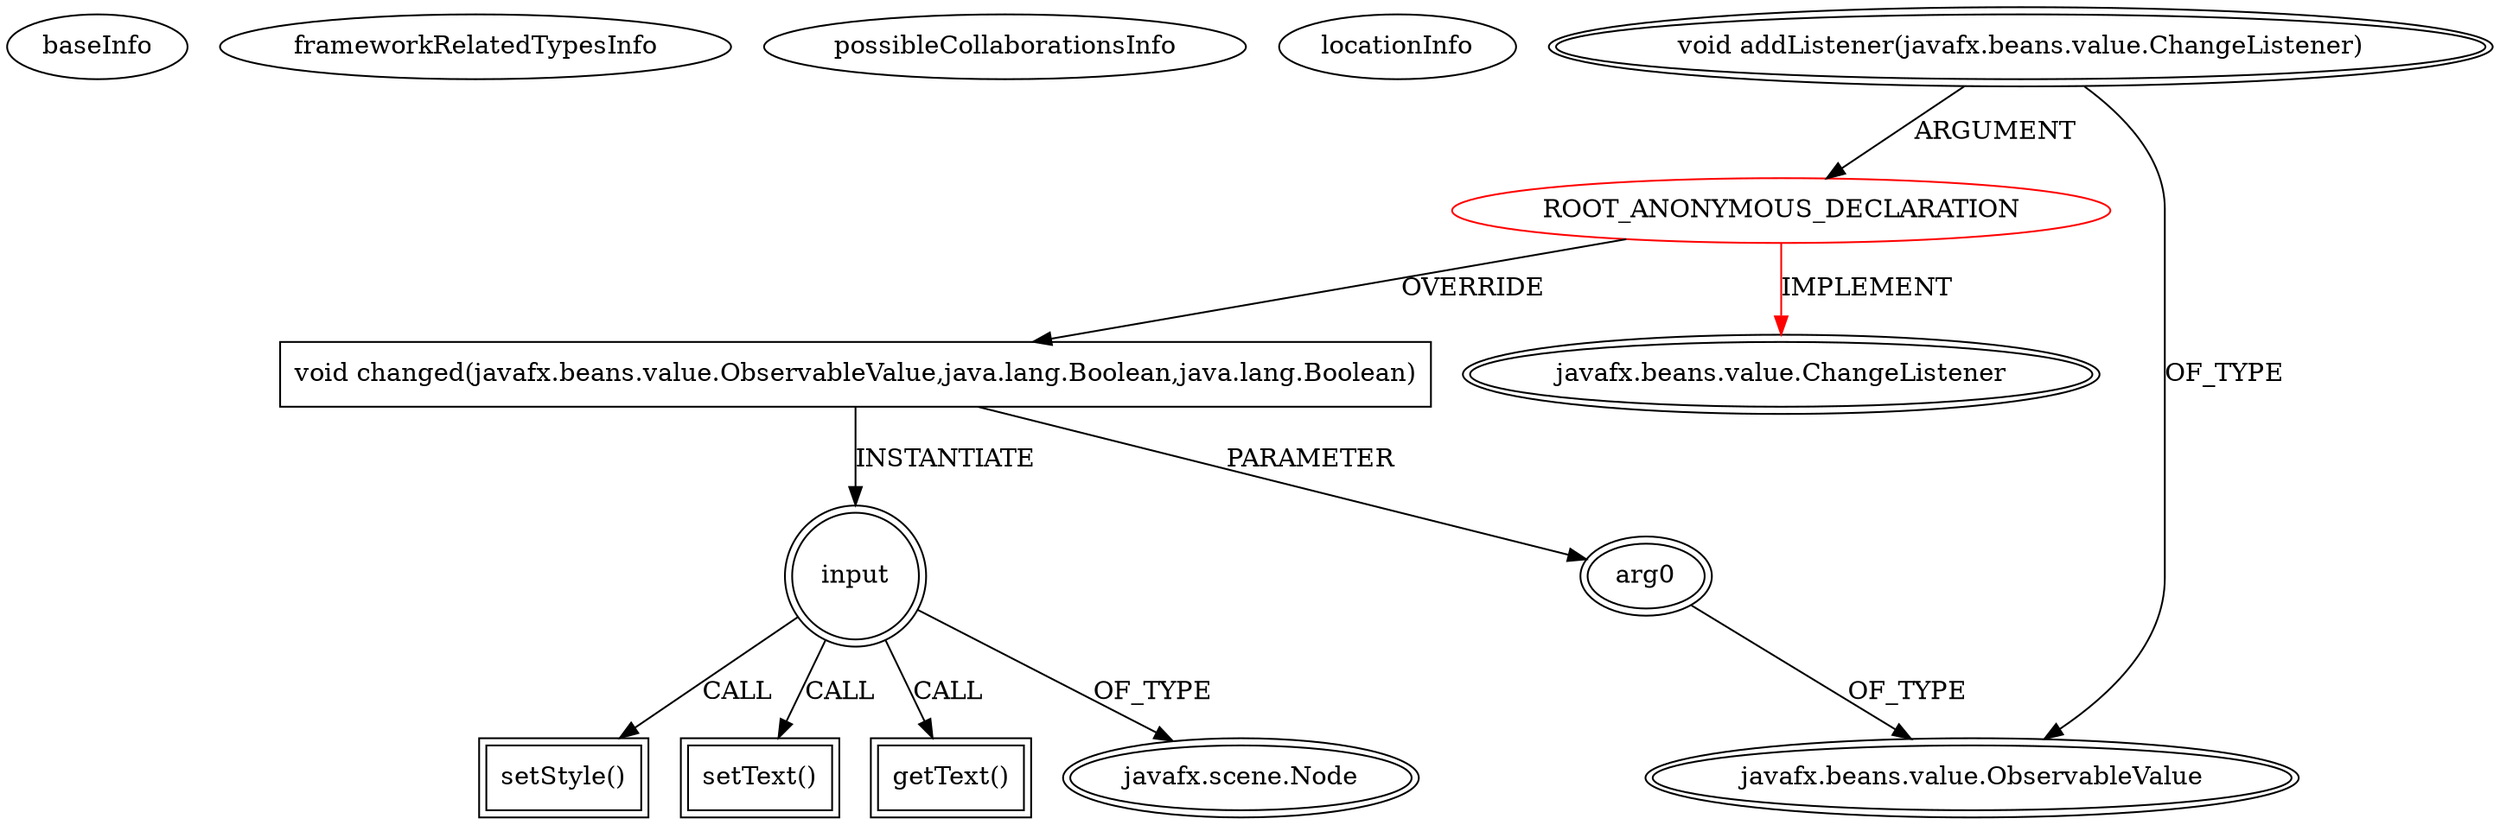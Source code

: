 digraph {
baseInfo[graphId=3288,category="extension_graph",isAnonymous=true,possibleRelation=false]
frameworkRelatedTypesInfo[0="javafx.beans.value.ChangeListener"]
possibleCollaborationsInfo[]
locationInfo[projectName="jasonwr-jhuep_ent_web_dev",filePath="/jasonwr-jhuep_ent_web_dev/jhuep_ent_web_dev-master/src/hw7/main/Amortization.java",contextSignature="void setEvents()",graphId="3288"]
0[label="ROOT_ANONYMOUS_DECLARATION",vertexType="ROOT_ANONYMOUS_DECLARATION",isFrameworkType=false,color=red]
1[label="javafx.beans.value.ChangeListener",vertexType="FRAMEWORK_INTERFACE_TYPE",isFrameworkType=true,peripheries=2]
2[label="void addListener(javafx.beans.value.ChangeListener)",vertexType="OUTSIDE_CALL",isFrameworkType=true,peripheries=2]
3[label="javafx.beans.value.ObservableValue",vertexType="FRAMEWORK_INTERFACE_TYPE",isFrameworkType=true,peripheries=2]
4[label="void changed(javafx.beans.value.ObservableValue,java.lang.Boolean,java.lang.Boolean)",vertexType="OVERRIDING_METHOD_DECLARATION",isFrameworkType=false,shape=box]
5[label="arg0",vertexType="PARAMETER_DECLARATION",isFrameworkType=true,peripheries=2]
7[label="input",vertexType="VARIABLE_EXPRESION",isFrameworkType=true,peripheries=2,shape=circle]
9[label="javafx.scene.Node",vertexType="FRAMEWORK_CLASS_TYPE",isFrameworkType=true,peripheries=2]
8[label="setStyle()",vertexType="INSIDE_CALL",isFrameworkType=true,peripheries=2,shape=box]
11[label="setText()",vertexType="INSIDE_CALL",isFrameworkType=true,peripheries=2,shape=box]
13[label="getText()",vertexType="INSIDE_CALL",isFrameworkType=true,peripheries=2,shape=box]
0->1[label="IMPLEMENT",color=red]
2->0[label="ARGUMENT"]
2->3[label="OF_TYPE"]
0->4[label="OVERRIDE"]
5->3[label="OF_TYPE"]
4->5[label="PARAMETER"]
4->7[label="INSTANTIATE"]
7->9[label="OF_TYPE"]
7->8[label="CALL"]
7->11[label="CALL"]
7->13[label="CALL"]
}
